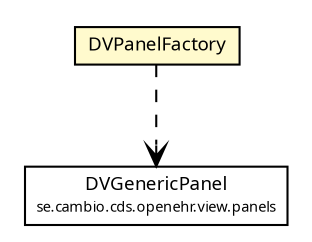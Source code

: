 #!/usr/local/bin/dot
#
# Class diagram 
# Generated by UMLGraph version R5_6 (http://www.umlgraph.org/)
#

digraph G {
	edge [fontname="Trebuchet MS",fontsize=10,labelfontname="Trebuchet MS",labelfontsize=10];
	node [fontname="Trebuchet MS",fontsize=10,shape=plaintext];
	nodesep=0.25;
	ranksep=0.5;
	// se.cambio.cds.openehr.view.panels.DVGenericPanel
	c131947 [label=<<table title="se.cambio.cds.openehr.view.panels.DVGenericPanel" border="0" cellborder="1" cellspacing="0" cellpadding="2" port="p" href="../panels/DVGenericPanel.html">
		<tr><td><table border="0" cellspacing="0" cellpadding="1">
<tr><td align="center" balign="center"><font face="Trebuchet MS"> DVGenericPanel </font></td></tr>
<tr><td align="center" balign="center"><font face="Trebuchet MS" point-size="7.0"> se.cambio.cds.openehr.view.panels </font></td></tr>
		</table></td></tr>
		</table>>, URL="../panels/DVGenericPanel.html", fontname="Trebuchet MS", fontcolor="black", fontsize=9.0];
	// se.cambio.cds.openehr.view.util.DVPanelFactory
	c131970 [label=<<table title="se.cambio.cds.openehr.view.util.DVPanelFactory" border="0" cellborder="1" cellspacing="0" cellpadding="2" port="p" bgcolor="lemonChiffon" href="./DVPanelFactory.html">
		<tr><td><table border="0" cellspacing="0" cellpadding="1">
<tr><td align="center" balign="center"><font face="Trebuchet MS"> DVPanelFactory </font></td></tr>
		</table></td></tr>
		</table>>, URL="./DVPanelFactory.html", fontname="Trebuchet MS", fontcolor="black", fontsize=9.0];
	// se.cambio.cds.openehr.view.util.DVPanelFactory DEPEND se.cambio.cds.openehr.view.panels.DVGenericPanel
	c131970:p -> c131947:p [taillabel="", label="", headlabel="", fontname="Trebuchet MS", fontcolor="black", fontsize=10.0, color="black", arrowhead=open, style=dashed];
}

